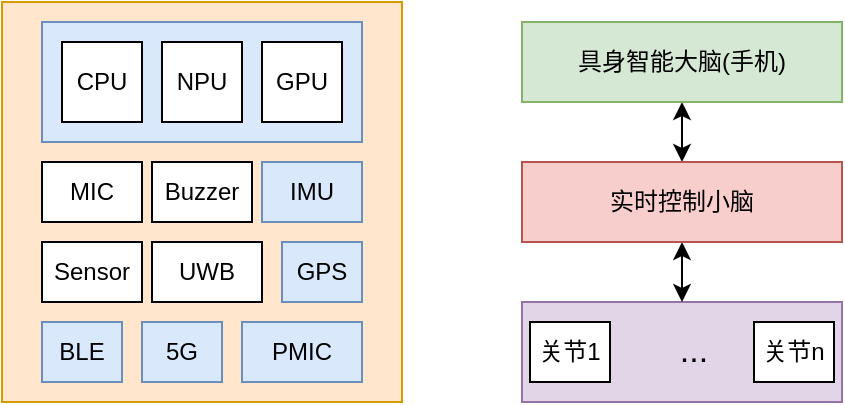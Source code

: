 <mxfile version="26.1.0">
  <diagram name="第 1 页" id="d9FgsTTPN8frSzhK8Qig">
    <mxGraphModel dx="574" dy="276" grid="1" gridSize="10" guides="1" tooltips="1" connect="1" arrows="1" fold="1" page="1" pageScale="1" pageWidth="827" pageHeight="1169" math="0" shadow="0">
      <root>
        <mxCell id="0" />
        <mxCell id="1" parent="0" />
        <mxCell id="CI35cIFT2is_V0Kbj9Z2-29" value="" style="rounded=0;whiteSpace=wrap;html=1;fillColor=#e1d5e7;strokeColor=#9673a6;" vertex="1" parent="1">
          <mxGeometry x="410" y="320" width="160" height="50" as="geometry" />
        </mxCell>
        <mxCell id="CI35cIFT2is_V0Kbj9Z2-15" value="" style="rounded=0;whiteSpace=wrap;html=1;fillColor=#ffe6cc;strokeColor=#d79b00;" vertex="1" parent="1">
          <mxGeometry x="150" y="170" width="200" height="200" as="geometry" />
        </mxCell>
        <mxCell id="CI35cIFT2is_V0Kbj9Z2-4" value="" style="rounded=0;whiteSpace=wrap;html=1;fillColor=#dae8fc;strokeColor=#6c8ebf;" vertex="1" parent="1">
          <mxGeometry x="170" y="180" width="160" height="60" as="geometry" />
        </mxCell>
        <mxCell id="CI35cIFT2is_V0Kbj9Z2-1" value="CPU" style="rounded=0;whiteSpace=wrap;html=1;" vertex="1" parent="1">
          <mxGeometry x="180" y="190" width="40" height="40" as="geometry" />
        </mxCell>
        <mxCell id="CI35cIFT2is_V0Kbj9Z2-2" value="NPU" style="rounded=0;whiteSpace=wrap;html=1;" vertex="1" parent="1">
          <mxGeometry x="230" y="190" width="40" height="40" as="geometry" />
        </mxCell>
        <mxCell id="CI35cIFT2is_V0Kbj9Z2-3" value="GPU" style="rounded=0;whiteSpace=wrap;html=1;" vertex="1" parent="1">
          <mxGeometry x="280" y="190" width="40" height="40" as="geometry" />
        </mxCell>
        <mxCell id="CI35cIFT2is_V0Kbj9Z2-6" value="MIC" style="rounded=0;whiteSpace=wrap;html=1;" vertex="1" parent="1">
          <mxGeometry x="170" y="250" width="50" height="30" as="geometry" />
        </mxCell>
        <mxCell id="CI35cIFT2is_V0Kbj9Z2-7" value="Buzzer" style="rounded=0;whiteSpace=wrap;html=1;" vertex="1" parent="1">
          <mxGeometry x="225" y="250" width="50" height="30" as="geometry" />
        </mxCell>
        <mxCell id="CI35cIFT2is_V0Kbj9Z2-8" value="IMU" style="rounded=0;whiteSpace=wrap;html=1;fillColor=#dae8fc;strokeColor=#6c8ebf;" vertex="1" parent="1">
          <mxGeometry x="280" y="250" width="50" height="30" as="geometry" />
        </mxCell>
        <mxCell id="CI35cIFT2is_V0Kbj9Z2-9" value="Sensor" style="rounded=0;whiteSpace=wrap;html=1;" vertex="1" parent="1">
          <mxGeometry x="170" y="290" width="50" height="30" as="geometry" />
        </mxCell>
        <mxCell id="CI35cIFT2is_V0Kbj9Z2-10" value="UWB" style="rounded=0;whiteSpace=wrap;html=1;" vertex="1" parent="1">
          <mxGeometry x="225" y="290" width="55" height="30" as="geometry" />
        </mxCell>
        <mxCell id="CI35cIFT2is_V0Kbj9Z2-11" value="GPS" style="rounded=0;whiteSpace=wrap;html=1;fillColor=#dae8fc;strokeColor=#6c8ebf;" vertex="1" parent="1">
          <mxGeometry x="290" y="290" width="40" height="30" as="geometry" />
        </mxCell>
        <mxCell id="CI35cIFT2is_V0Kbj9Z2-12" value="BLE" style="rounded=0;whiteSpace=wrap;html=1;fillColor=#dae8fc;strokeColor=#6c8ebf;" vertex="1" parent="1">
          <mxGeometry x="170" y="330" width="40" height="30" as="geometry" />
        </mxCell>
        <mxCell id="CI35cIFT2is_V0Kbj9Z2-13" value="5G" style="rounded=0;whiteSpace=wrap;html=1;fillColor=#dae8fc;strokeColor=#6c8ebf;" vertex="1" parent="1">
          <mxGeometry x="220" y="330" width="40" height="30" as="geometry" />
        </mxCell>
        <mxCell id="CI35cIFT2is_V0Kbj9Z2-14" value="PMIC" style="rounded=0;whiteSpace=wrap;html=1;fillColor=#dae8fc;strokeColor=#6c8ebf;" vertex="1" parent="1">
          <mxGeometry x="270" y="330" width="60" height="30" as="geometry" />
        </mxCell>
        <mxCell id="CI35cIFT2is_V0Kbj9Z2-25" style="edgeStyle=orthogonalEdgeStyle;rounded=0;orthogonalLoop=1;jettySize=auto;html=1;exitX=0.5;exitY=1;exitDx=0;exitDy=0;entryX=0.5;entryY=0;entryDx=0;entryDy=0;startArrow=classic;startFill=1;strokeColor=#000000;" edge="1" parent="1" source="CI35cIFT2is_V0Kbj9Z2-16" target="CI35cIFT2is_V0Kbj9Z2-24">
          <mxGeometry relative="1" as="geometry" />
        </mxCell>
        <mxCell id="CI35cIFT2is_V0Kbj9Z2-16" value="具身智能大脑(手机)" style="rounded=0;whiteSpace=wrap;html=1;fillColor=#d5e8d4;strokeColor=#82b366;" vertex="1" parent="1">
          <mxGeometry x="410" y="180" width="160" height="40" as="geometry" />
        </mxCell>
        <mxCell id="CI35cIFT2is_V0Kbj9Z2-31" style="edgeStyle=orthogonalEdgeStyle;rounded=0;orthogonalLoop=1;jettySize=auto;html=1;exitX=0.5;exitY=1;exitDx=0;exitDy=0;entryX=0.5;entryY=0;entryDx=0;entryDy=0;startArrow=classic;startFill=1;" edge="1" parent="1" source="CI35cIFT2is_V0Kbj9Z2-24" target="CI35cIFT2is_V0Kbj9Z2-29">
          <mxGeometry relative="1" as="geometry" />
        </mxCell>
        <mxCell id="CI35cIFT2is_V0Kbj9Z2-24" value="实时控制小脑" style="rounded=0;whiteSpace=wrap;html=1;fillColor=#f8cecc;strokeColor=#b85450;" vertex="1" parent="1">
          <mxGeometry x="410" y="250" width="160" height="40" as="geometry" />
        </mxCell>
        <mxCell id="CI35cIFT2is_V0Kbj9Z2-26" value="关节1" style="rounded=0;whiteSpace=wrap;html=1;" vertex="1" parent="1">
          <mxGeometry x="414" y="330" width="40" height="30" as="geometry" />
        </mxCell>
        <mxCell id="CI35cIFT2is_V0Kbj9Z2-28" value="关节n" style="rounded=0;whiteSpace=wrap;html=1;" vertex="1" parent="1">
          <mxGeometry x="526" y="330" width="40" height="30" as="geometry" />
        </mxCell>
        <mxCell id="CI35cIFT2is_V0Kbj9Z2-30" value="..." style="text;strokeColor=none;align=center;fillColor=none;html=1;verticalAlign=middle;whiteSpace=wrap;rounded=0;fontSize=17;" vertex="1" parent="1">
          <mxGeometry x="466" y="330" width="60" height="30" as="geometry" />
        </mxCell>
      </root>
    </mxGraphModel>
  </diagram>
</mxfile>
